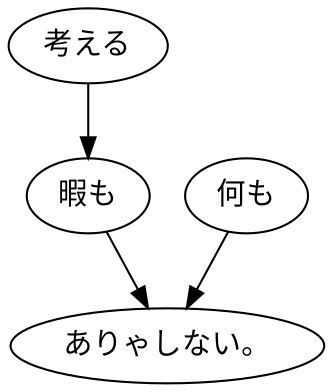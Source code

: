 digraph graph7756 {
	node0 [label="考える"];
	node1 [label="暇も"];
	node2 [label="何も"];
	node3 [label="ありゃしない。"];
	node0 -> node1;
	node1 -> node3;
	node2 -> node3;
}
